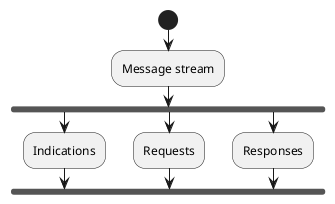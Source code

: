@startuml
start
:Message stream;
fork
  :Indications;
fork again
  :Requests;
fork again
  :Responses;

'(*) --> "Message Stream" as mstream
'
'mstream --> "Indication Messages" as ind
'mstream --> "Request Messages" as req
'mstream --> "Response Messages" as resp
'
'ind --> "Publish"
'
'resp --> if "" then
'-->[Transaction exists] "Process (tid, resp)"
'else
'-->[No transaction] "Trash"
'endif
'
'req --> "Assign"
@enduml
